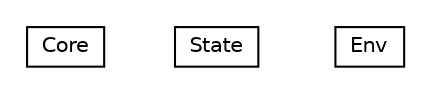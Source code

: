 #!/usr/local/bin/dot
#
# Class diagram 
# Generated by UMLGraph version 5.2 (http://www.umlgraph.org/)
#

digraph G {
	edge [fontname="Helvetica",fontsize=10,labelfontname="Helvetica",labelfontsize=10];
	node [fontname="Helvetica",fontsize=10,shape=plaintext];
	nodesep=0.25;
	ranksep=0.5;
	// it.unica.foresee.core.Core
	c272 [label=<<table title="it.unica.foresee.core.Core" border="0" cellborder="1" cellspacing="0" cellpadding="2" port="p" href="./Core.html">
		<tr><td><table border="0" cellspacing="0" cellpadding="1">
<tr><td align="center" balign="center"> Core </td></tr>
		</table></td></tr>
		</table>>, fontname="Helvetica", fontcolor="black", fontsize=10.0];
	// it.unica.foresee.core.State
	c273 [label=<<table title="it.unica.foresee.core.State" border="0" cellborder="1" cellspacing="0" cellpadding="2" port="p" href="./State.html">
		<tr><td><table border="0" cellspacing="0" cellpadding="1">
<tr><td align="center" balign="center"> State </td></tr>
		</table></td></tr>
		</table>>, fontname="Helvetica", fontcolor="black", fontsize=10.0];
	// it.unica.foresee.core.Env
	c274 [label=<<table title="it.unica.foresee.core.Env" border="0" cellborder="1" cellspacing="0" cellpadding="2" port="p" href="./Env.html">
		<tr><td><table border="0" cellspacing="0" cellpadding="1">
<tr><td align="center" balign="center"> Env </td></tr>
		</table></td></tr>
		</table>>, fontname="Helvetica", fontcolor="black", fontsize=10.0];
}

